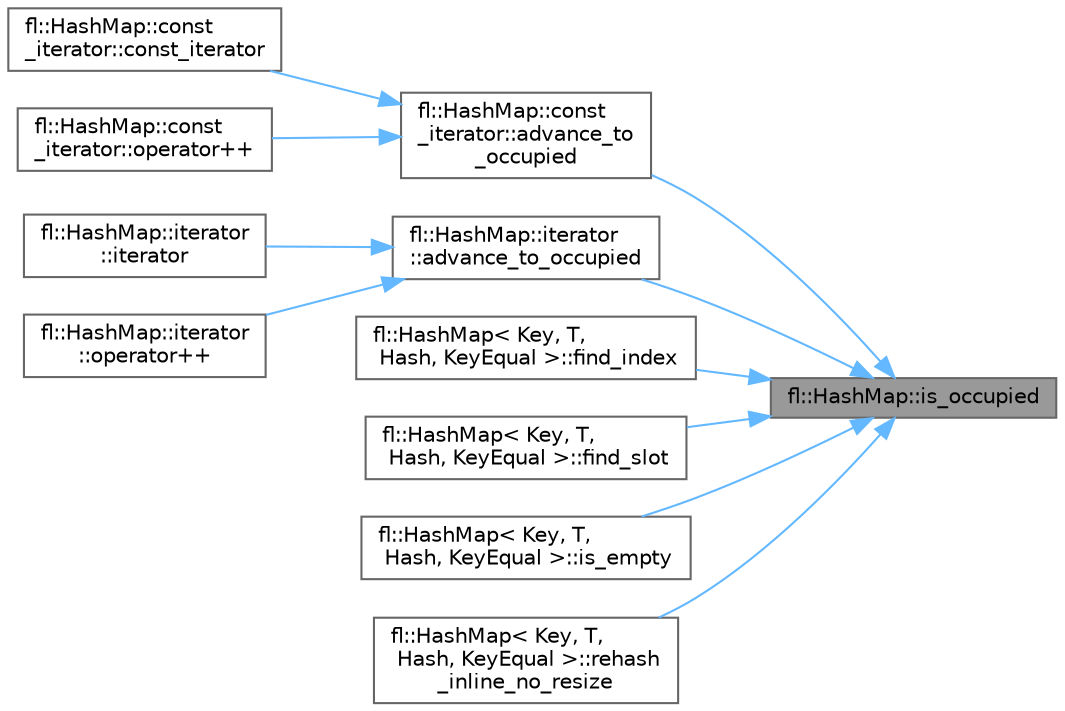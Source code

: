 digraph "fl::HashMap::is_occupied"
{
 // INTERACTIVE_SVG=YES
 // LATEX_PDF_SIZE
  bgcolor="transparent";
  edge [fontname=Helvetica,fontsize=10,labelfontname=Helvetica,labelfontsize=10];
  node [fontname=Helvetica,fontsize=10,shape=box,height=0.2,width=0.4];
  rankdir="RL";
  Node1 [id="Node000001",label="fl::HashMap::is_occupied",height=0.2,width=0.4,color="gray40", fillcolor="grey60", style="filled", fontcolor="black",tooltip=" "];
  Node1 -> Node2 [id="edge1_Node000001_Node000002",dir="back",color="steelblue1",style="solid",tooltip=" "];
  Node2 [id="Node000002",label="fl::HashMap::const\l_iterator::advance_to\l_occupied",height=0.2,width=0.4,color="grey40", fillcolor="white", style="filled",URL="$d2/d92/structfl_1_1_hash_map_1_1const__iterator_a169578cc6aeb94a6de6e6cbd16ca8d55.html#a169578cc6aeb94a6de6e6cbd16ca8d55",tooltip=" "];
  Node2 -> Node3 [id="edge2_Node000002_Node000003",dir="back",color="steelblue1",style="solid",tooltip=" "];
  Node3 [id="Node000003",label="fl::HashMap::const\l_iterator::const_iterator",height=0.2,width=0.4,color="grey40", fillcolor="white", style="filled",URL="$d2/d92/structfl_1_1_hash_map_1_1const__iterator_ac9b046ce3753574f9ce22d1287ecaaa7.html#ac9b046ce3753574f9ce22d1287ecaaa7",tooltip=" "];
  Node2 -> Node4 [id="edge3_Node000002_Node000004",dir="back",color="steelblue1",style="solid",tooltip=" "];
  Node4 [id="Node000004",label="fl::HashMap::const\l_iterator::operator++",height=0.2,width=0.4,color="grey40", fillcolor="white", style="filled",URL="$d2/d92/structfl_1_1_hash_map_1_1const__iterator_a4a19002e54a043399fc342c13092457b.html#a4a19002e54a043399fc342c13092457b",tooltip=" "];
  Node1 -> Node5 [id="edge4_Node000001_Node000005",dir="back",color="steelblue1",style="solid",tooltip=" "];
  Node5 [id="Node000005",label="fl::HashMap::iterator\l::advance_to_occupied",height=0.2,width=0.4,color="grey40", fillcolor="white", style="filled",URL="$db/d61/structfl_1_1_hash_map_1_1iterator_a1fb15ada58c6fd276ca4d2a49ec057da.html#a1fb15ada58c6fd276ca4d2a49ec057da",tooltip=" "];
  Node5 -> Node6 [id="edge5_Node000005_Node000006",dir="back",color="steelblue1",style="solid",tooltip=" "];
  Node6 [id="Node000006",label="fl::HashMap::iterator\l::iterator",height=0.2,width=0.4,color="grey40", fillcolor="white", style="filled",URL="$db/d61/structfl_1_1_hash_map_1_1iterator_aa7afcfe6a1b686437b5a0a66d35bd1b1.html#aa7afcfe6a1b686437b5a0a66d35bd1b1",tooltip=" "];
  Node5 -> Node7 [id="edge6_Node000005_Node000007",dir="back",color="steelblue1",style="solid",tooltip=" "];
  Node7 [id="Node000007",label="fl::HashMap::iterator\l::operator++",height=0.2,width=0.4,color="grey40", fillcolor="white", style="filled",URL="$db/d61/structfl_1_1_hash_map_1_1iterator_a6c0db9e89fcc3f0cd6ebe5493610f504.html#a6c0db9e89fcc3f0cd6ebe5493610f504",tooltip=" "];
  Node1 -> Node8 [id="edge7_Node000001_Node000008",dir="back",color="steelblue1",style="solid",tooltip=" "];
  Node8 [id="Node000008",label="fl::HashMap\< Key, T,\l Hash, KeyEqual \>::find_index",height=0.2,width=0.4,color="grey40", fillcolor="white", style="filled",URL="$dc/de6/classfl_1_1_hash_map_a51ef7572f5b4d1951430186cf9878b33.html#a51ef7572f5b4d1951430186cf9878b33",tooltip=" "];
  Node1 -> Node9 [id="edge8_Node000001_Node000009",dir="back",color="steelblue1",style="solid",tooltip=" "];
  Node9 [id="Node000009",label="fl::HashMap\< Key, T,\l Hash, KeyEqual \>::find_slot",height=0.2,width=0.4,color="grey40", fillcolor="white", style="filled",URL="$dc/de6/classfl_1_1_hash_map_ab00b15992503a3bad57fd9cf292a3378.html#ab00b15992503a3bad57fd9cf292a3378",tooltip=" "];
  Node1 -> Node10 [id="edge9_Node000001_Node000010",dir="back",color="steelblue1",style="solid",tooltip=" "];
  Node10 [id="Node000010",label="fl::HashMap\< Key, T,\l Hash, KeyEqual \>::is_empty",height=0.2,width=0.4,color="grey40", fillcolor="white", style="filled",URL="$dc/de6/classfl_1_1_hash_map_a37d4d9ea694520ee8fc008683f15170a.html#a37d4d9ea694520ee8fc008683f15170a",tooltip=" "];
  Node1 -> Node11 [id="edge10_Node000001_Node000011",dir="back",color="steelblue1",style="solid",tooltip=" "];
  Node11 [id="Node000011",label="fl::HashMap\< Key, T,\l Hash, KeyEqual \>::rehash\l_inline_no_resize",height=0.2,width=0.4,color="grey40", fillcolor="white", style="filled",URL="$dc/de6/classfl_1_1_hash_map_a336cb1bdf0561a8304eaec3ce083ae1a.html#a336cb1bdf0561a8304eaec3ce083ae1a",tooltip=" "];
}
